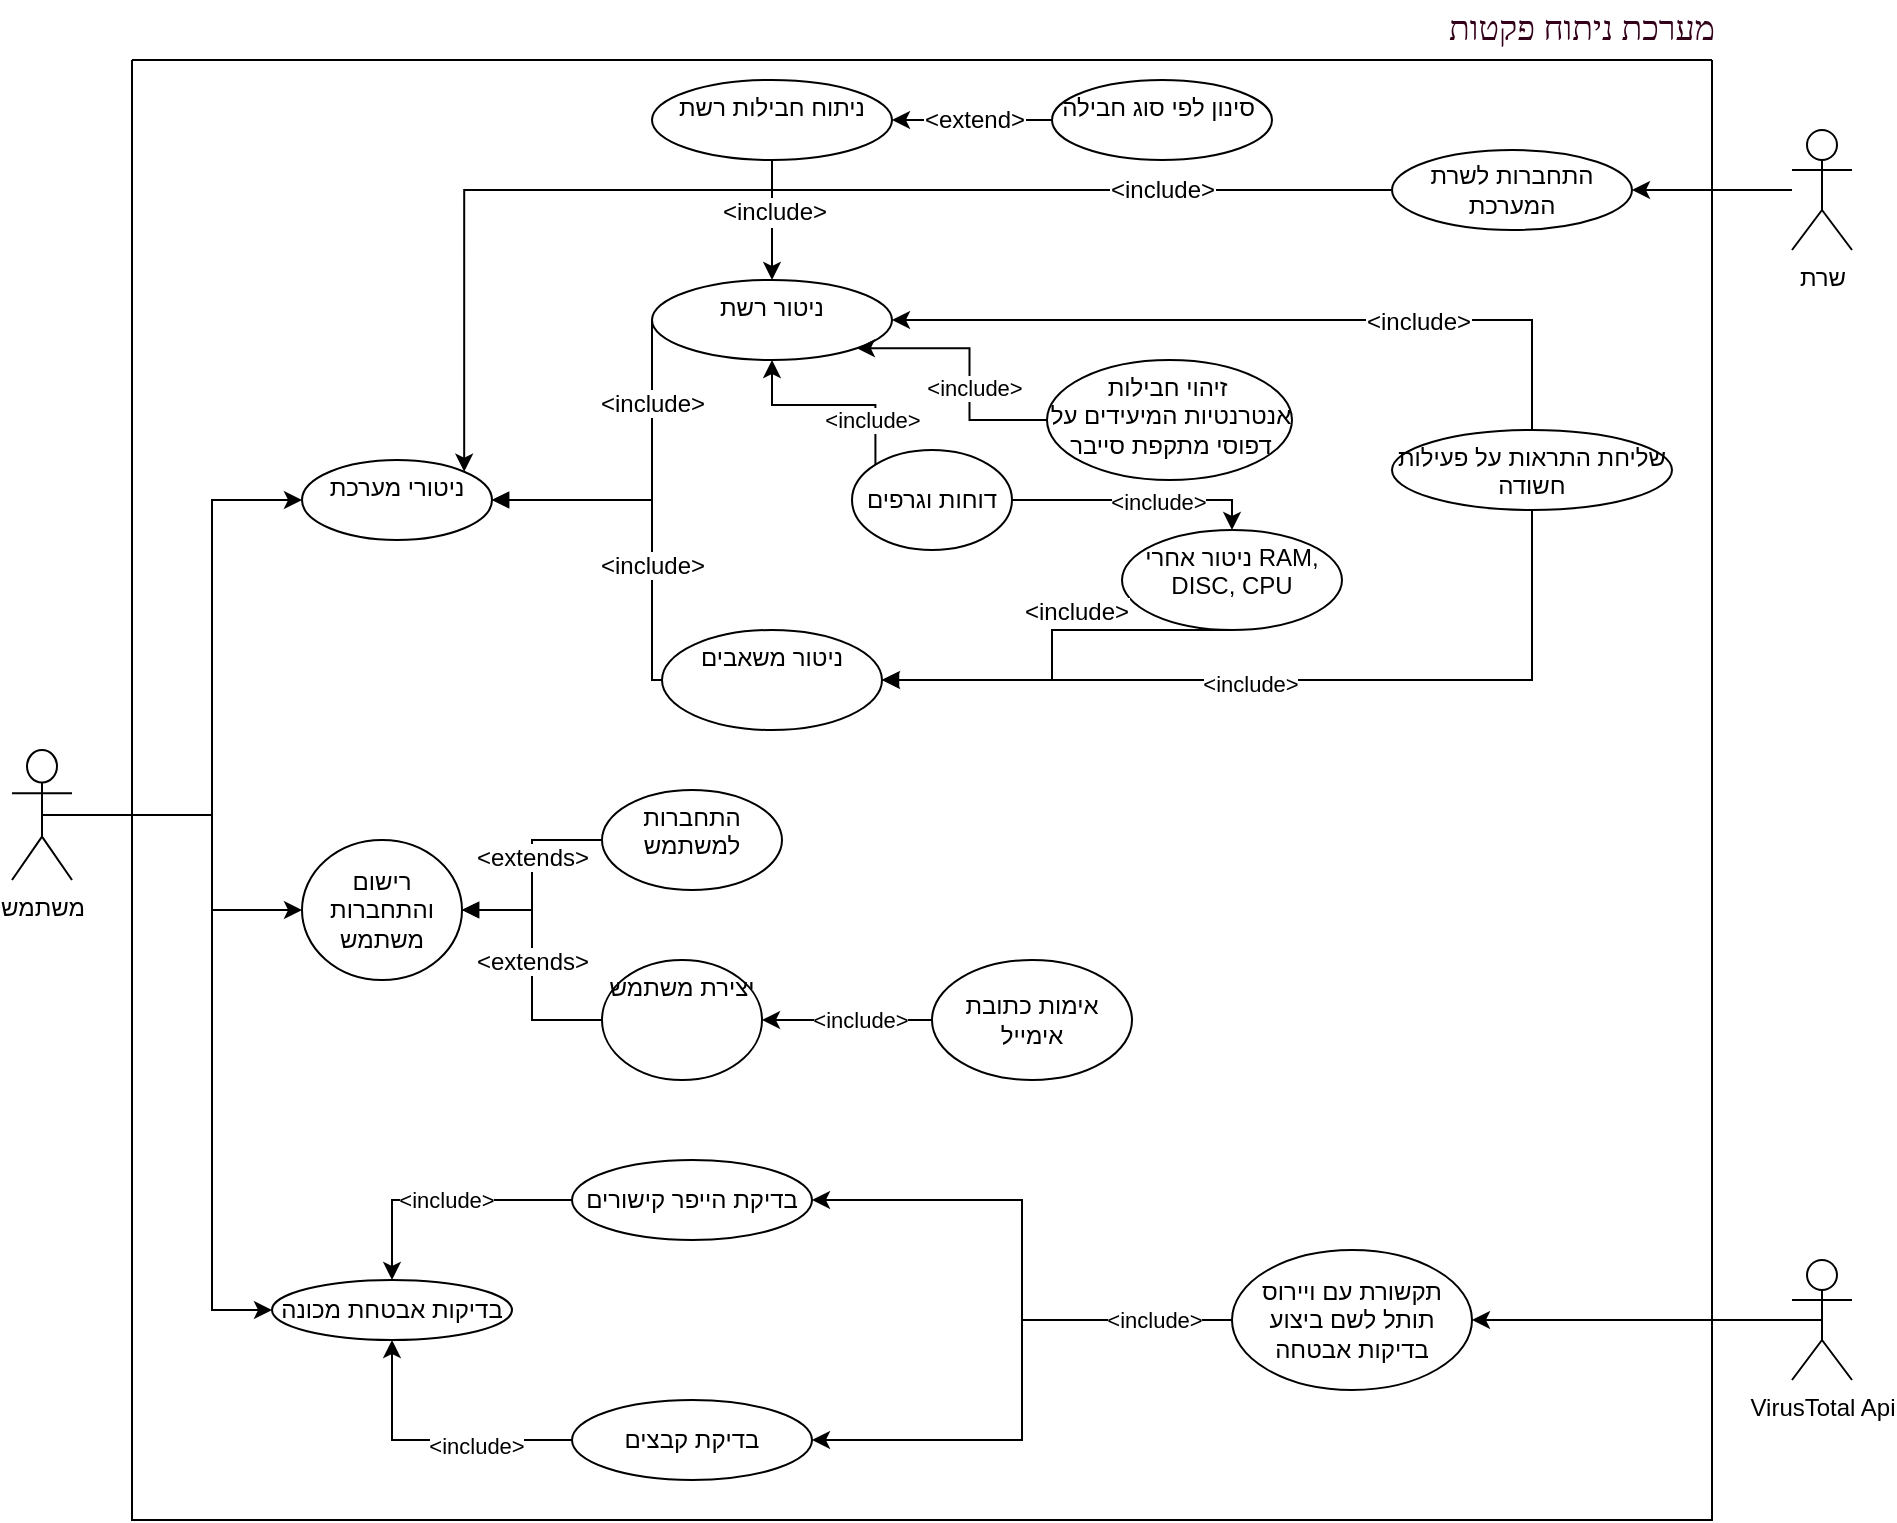 <mxfile version="26.2.2">
  <diagram name="Page-1" id="c4acf3e9-155e-7222-9cf6-157b1a14988f">
    <mxGraphModel dx="1894" dy="626" grid="1" gridSize="10" guides="1" tooltips="1" connect="1" arrows="1" fold="1" page="1" pageScale="1" pageWidth="850" pageHeight="1100" background="none" math="0" shadow="0">
      <root>
        <mxCell id="0" />
        <mxCell id="1" parent="0" />
        <mxCell id="V5mKhU4Q77wbRNJmn_iB-5" value="רישום והתחברות משתמש" style="ellipse;whiteSpace=wrap;html=1;" parent="1" vertex="1">
          <mxGeometry x="25" y="480" width="80" height="70" as="geometry" />
        </mxCell>
        <mxCell id="V5mKhU4Q77wbRNJmn_iB-10" value="&lt;font face=&quot;DAVID&quot;&gt;&lt;span style=&quot;font-size: 17px;&quot;&gt;מערכת ניתוח פקטות&lt;/span&gt;&lt;/font&gt;" style="text;html=1;align=center;verticalAlign=middle;whiteSpace=wrap;rounded=0;fontColor=#33001A;" parent="1" vertex="1">
          <mxGeometry x="590" y="60" width="150" height="30" as="geometry" />
        </mxCell>
        <mxCell id="V5mKhU4Q77wbRNJmn_iB-30" value="&lt;span style=&quot;font-weight: normal; line-height: 70%;&quot;&gt;יצירת משתמש&lt;/span&gt;" style="ellipse;whiteSpace=wrap;html=1;strokeColor=default;align=center;verticalAlign=top;fontFamily=Helvetica;fontSize=12;fontColor=default;fillColor=default;fontStyle=1" parent="1" vertex="1">
          <mxGeometry x="175" y="540" width="80" height="60" as="geometry" />
        </mxCell>
        <mxCell id="V5mKhU4Q77wbRNJmn_iB-33" value="התחברות למשתמש" style="ellipse;whiteSpace=wrap;html=1;strokeColor=default;align=center;verticalAlign=top;fontFamily=Helvetica;fontSize=12;fontColor=default;fillColor=default;" parent="1" vertex="1">
          <mxGeometry x="175" y="455" width="90" height="50" as="geometry" />
        </mxCell>
        <mxCell id="V5mKhU4Q77wbRNJmn_iB-34" value="&amp;lt;extends&amp;gt;" style="html=1;verticalAlign=bottom;endArrow=block;rounded=0;fontFamily=Helvetica;fontSize=12;fontColor=default;exitX=0;exitY=0.5;exitDx=0;exitDy=0;entryX=1;entryY=0.5;entryDx=0;entryDy=0;edgeStyle=elbowEdgeStyle;" parent="1" source="V5mKhU4Q77wbRNJmn_iB-33" target="V5mKhU4Q77wbRNJmn_iB-5" edge="1">
          <mxGeometry width="80" relative="1" as="geometry">
            <mxPoint x="115" y="450" as="sourcePoint" />
            <mxPoint x="195" y="450" as="targetPoint" />
          </mxGeometry>
        </mxCell>
        <mxCell id="V5mKhU4Q77wbRNJmn_iB-35" value="&amp;lt;extends&amp;gt;" style="html=1;verticalAlign=bottom;endArrow=block;rounded=0;fontFamily=Helvetica;fontSize=12;fontColor=default;exitX=0;exitY=0.5;exitDx=0;exitDy=0;entryX=1;entryY=0.5;entryDx=0;entryDy=0;edgeStyle=elbowEdgeStyle;elbow=horizontal;" parent="1" source="V5mKhU4Q77wbRNJmn_iB-30" target="V5mKhU4Q77wbRNJmn_iB-5" edge="1">
          <mxGeometry x="-0.12" width="80" relative="1" as="geometry">
            <mxPoint x="85" y="610" as="sourcePoint" />
            <mxPoint x="165" y="610" as="targetPoint" />
            <mxPoint as="offset" />
          </mxGeometry>
        </mxCell>
        <mxCell id="V5mKhU4Q77wbRNJmn_iB-38" value="ניטור אחרי RAM, DISC, CPU" style="ellipse;whiteSpace=wrap;html=1;strokeColor=default;align=center;verticalAlign=top;fontFamily=Helvetica;fontSize=12;fontColor=default;fillColor=default;" parent="1" vertex="1">
          <mxGeometry x="435" y="325" width="110" height="50" as="geometry" />
        </mxCell>
        <mxCell id="V5mKhU4Q77wbRNJmn_iB-41" value="שליחת התראות על פעילות חשודה" style="ellipse;whiteSpace=wrap;html=1;strokeColor=default;align=center;verticalAlign=top;fontFamily=Helvetica;fontSize=12;fontColor=default;fillColor=default;" parent="1" vertex="1">
          <mxGeometry x="570" y="275" width="140" height="40" as="geometry" />
        </mxCell>
        <mxCell id="V5mKhU4Q77wbRNJmn_iB-43" value="זיהוי חבילות&amp;nbsp;&lt;div&gt;אנטרנטיות המיעידים על דפוסי מתקפת סייבר&lt;/div&gt;" style="ellipse;whiteSpace=wrap;html=1;strokeColor=default;align=center;verticalAlign=top;fontFamily=Helvetica;fontSize=12;fontColor=default;fillColor=default;" parent="1" vertex="1">
          <mxGeometry x="397.5" y="240" width="122.5" height="60" as="geometry" />
        </mxCell>
        <mxCell id="V5mKhU4Q77wbRNJmn_iB-48" value="&amp;lt;include&amp;gt;" style="html=1;verticalAlign=bottom;endArrow=block;rounded=0;fontFamily=Helvetica;fontSize=12;fontColor=default;entryX=1;entryY=0.5;entryDx=0;entryDy=0;edgeStyle=elbowEdgeStyle;exitX=0.5;exitY=1;exitDx=0;exitDy=0;" parent="1" source="V5mKhU4Q77wbRNJmn_iB-38" target="V5mKhU4Q77wbRNJmn_iB-36" edge="1">
          <mxGeometry x="-0.209" width="80" relative="1" as="geometry">
            <mxPoint x="400" y="360" as="sourcePoint" />
            <mxPoint x="350" y="520" as="targetPoint" />
            <Array as="points">
              <mxPoint x="400" y="390" />
            </Array>
            <mxPoint x="1" as="offset" />
          </mxGeometry>
        </mxCell>
        <mxCell id="V5mKhU4Q77wbRNJmn_iB-57" value="ניטור רשת" style="ellipse;whiteSpace=wrap;html=1;strokeColor=default;align=center;verticalAlign=top;fontFamily=Helvetica;fontSize=12;fontColor=default;fillColor=default;" parent="1" vertex="1">
          <mxGeometry x="200" y="200" width="120" height="40" as="geometry" />
        </mxCell>
        <mxCell id="V5mKhU4Q77wbRNJmn_iB-1" value="&lt;span&gt;משתמש&lt;/span&gt;" style="shape=umlActor;verticalLabelPosition=bottom;verticalAlign=top;outlineConnect=0;html=1;gradientColor=none;" parent="1" vertex="1">
          <mxGeometry x="-120" y="435" width="30" height="65" as="geometry" />
        </mxCell>
        <mxCell id="V5mKhU4Q77wbRNJmn_iB-36" value="ניטור משאבים" style="ellipse;whiteSpace=wrap;html=1;strokeColor=default;align=center;verticalAlign=top;fontFamily=Helvetica;fontSize=12;fontColor=default;fillColor=default;" parent="1" vertex="1">
          <mxGeometry x="205" y="375" width="110" height="50" as="geometry" />
        </mxCell>
        <mxCell id="V5mKhU4Q77wbRNJmn_iB-68" value="ניטורי מערכת" style="ellipse;whiteSpace=wrap;html=1;strokeColor=default;align=center;verticalAlign=top;fontFamily=Helvetica;fontSize=12;fontColor=default;fillColor=default;" parent="1" vertex="1">
          <mxGeometry x="25" y="290" width="95" height="40" as="geometry" />
        </mxCell>
        <mxCell id="V5mKhU4Q77wbRNJmn_iB-69" value="&amp;lt;include&amp;gt;" style="html=1;verticalAlign=bottom;endArrow=block;rounded=0;fontFamily=Helvetica;fontSize=12;fontColor=default;exitX=0;exitY=0.5;exitDx=0;exitDy=0;entryX=1;entryY=0.5;entryDx=0;entryDy=0;edgeStyle=elbowEdgeStyle;" parent="1" source="V5mKhU4Q77wbRNJmn_iB-36" target="V5mKhU4Q77wbRNJmn_iB-68" edge="1">
          <mxGeometry x="-0.375" width="80" relative="1" as="geometry">
            <mxPoint x="240" y="420" as="sourcePoint" />
            <mxPoint x="320" y="420" as="targetPoint" />
            <Array as="points">
              <mxPoint x="200" y="350" />
            </Array>
            <mxPoint y="1" as="offset" />
          </mxGeometry>
        </mxCell>
        <mxCell id="V5mKhU4Q77wbRNJmn_iB-70" value="&amp;lt;include&amp;gt;" style="html=1;verticalAlign=bottom;endArrow=block;rounded=0;fontFamily=Helvetica;fontSize=12;fontColor=default;exitX=0;exitY=0.5;exitDx=0;exitDy=0;entryX=1;entryY=0.5;entryDx=0;entryDy=0;edgeStyle=elbowEdgeStyle;elbow=vertical;" parent="1" source="V5mKhU4Q77wbRNJmn_iB-57" target="V5mKhU4Q77wbRNJmn_iB-68" edge="1">
          <mxGeometry x="-0.412" width="80" relative="1" as="geometry">
            <mxPoint x="240" y="420" as="sourcePoint" />
            <mxPoint x="320" y="420" as="targetPoint" />
            <Array as="points">
              <mxPoint x="160" y="310" />
            </Array>
            <mxPoint y="1" as="offset" />
          </mxGeometry>
        </mxCell>
        <mxCell id="V5mKhU4Q77wbRNJmn_iB-84" value="ניתוח חבילות רשת" style="ellipse;whiteSpace=wrap;html=1;strokeColor=default;align=center;verticalAlign=top;fontFamily=Helvetica;fontSize=12;fontColor=default;fillColor=default;" parent="1" vertex="1">
          <mxGeometry x="200" y="100" width="120" height="40" as="geometry" />
        </mxCell>
        <mxCell id="IxeYVvfEa9ugoxdrenE4-45" style="edgeStyle=orthogonalEdgeStyle;rounded=0;orthogonalLoop=1;jettySize=auto;html=1;entryX=1;entryY=0.5;entryDx=0;entryDy=0;" parent="1" source="V5mKhU4Q77wbRNJmn_iB-97" target="IxeYVvfEa9ugoxdrenE4-41" edge="1">
          <mxGeometry relative="1" as="geometry" />
        </mxCell>
        <mxCell id="V5mKhU4Q77wbRNJmn_iB-97" value="&lt;span&gt;שרת&lt;/span&gt;" style="shape=umlActor;verticalLabelPosition=bottom;verticalAlign=top;html=1;outlineConnect=0;strokeColor=default;align=center;fontFamily=Helvetica;fontSize=12;fontColor=default;fillColor=default;" parent="1" vertex="1">
          <mxGeometry x="770" y="125" width="30" height="60" as="geometry" />
        </mxCell>
        <mxCell id="V5mKhU4Q77wbRNJmn_iB-101" value="" style="endArrow=classic;html=1;rounded=0;fontFamily=Helvetica;fontSize=12;fontColor=default;exitX=0.5;exitY=0;exitDx=0;exitDy=0;entryX=1;entryY=0.5;entryDx=0;entryDy=0;edgeStyle=orthogonalEdgeStyle;" parent="1" source="V5mKhU4Q77wbRNJmn_iB-41" target="V5mKhU4Q77wbRNJmn_iB-57" edge="1">
          <mxGeometry width="50" height="50" relative="1" as="geometry">
            <mxPoint x="430" y="250" as="sourcePoint" />
            <mxPoint x="480" y="200" as="targetPoint" />
          </mxGeometry>
        </mxCell>
        <mxCell id="V5mKhU4Q77wbRNJmn_iB-102" value="&amp;lt;include&amp;gt;" style="edgeLabel;html=1;align=center;verticalAlign=middle;resizable=0;points=[];strokeColor=default;fontFamily=Helvetica;fontSize=12;fontColor=default;fillColor=default;" parent="V5mKhU4Q77wbRNJmn_iB-101" vertex="1" connectable="0">
          <mxGeometry x="-0.401" y="1" relative="1" as="geometry">
            <mxPoint as="offset" />
          </mxGeometry>
        </mxCell>
        <mxCell id="V5mKhU4Q77wbRNJmn_iB-103" value="" style="endArrow=classic;html=1;rounded=0;fontFamily=Helvetica;fontSize=12;fontColor=default;exitX=0.5;exitY=1;exitDx=0;exitDy=0;entryX=0.5;entryY=0;entryDx=0;entryDy=0;" parent="1" source="V5mKhU4Q77wbRNJmn_iB-84" target="V5mKhU4Q77wbRNJmn_iB-57" edge="1">
          <mxGeometry width="50" height="50" relative="1" as="geometry">
            <mxPoint x="270" y="250" as="sourcePoint" />
            <mxPoint x="320" y="200" as="targetPoint" />
          </mxGeometry>
        </mxCell>
        <mxCell id="V5mKhU4Q77wbRNJmn_iB-104" value="&amp;lt;include&amp;gt;" style="edgeLabel;html=1;align=center;verticalAlign=middle;resizable=0;points=[];strokeColor=default;fontFamily=Helvetica;fontSize=12;fontColor=default;fillColor=default;" parent="V5mKhU4Q77wbRNJmn_iB-103" vertex="1" connectable="0">
          <mxGeometry x="-0.137" y="1" relative="1" as="geometry">
            <mxPoint as="offset" />
          </mxGeometry>
        </mxCell>
        <mxCell id="V5mKhU4Q77wbRNJmn_iB-105" value="סינון לפי סוג חבילה&amp;nbsp;" style="ellipse;whiteSpace=wrap;html=1;strokeColor=default;align=center;verticalAlign=top;fontFamily=Helvetica;fontSize=12;fontColor=default;fillColor=default;" parent="1" vertex="1">
          <mxGeometry x="400" y="100" width="110" height="40" as="geometry" />
        </mxCell>
        <mxCell id="V5mKhU4Q77wbRNJmn_iB-106" value="" style="endArrow=classic;html=1;rounded=0;fontFamily=Helvetica;fontSize=12;fontColor=default;exitX=0;exitY=0.5;exitDx=0;exitDy=0;entryX=1;entryY=0.5;entryDx=0;entryDy=0;" parent="1" source="V5mKhU4Q77wbRNJmn_iB-105" target="V5mKhU4Q77wbRNJmn_iB-84" edge="1">
          <mxGeometry width="50" height="50" relative="1" as="geometry">
            <mxPoint x="270" y="250" as="sourcePoint" />
            <mxPoint x="320" y="200" as="targetPoint" />
          </mxGeometry>
        </mxCell>
        <mxCell id="V5mKhU4Q77wbRNJmn_iB-107" value="&amp;lt;extend&amp;gt;" style="edgeLabel;html=1;align=center;verticalAlign=middle;resizable=0;points=[];strokeColor=default;fontFamily=Helvetica;fontSize=12;fontColor=default;fillColor=default;" parent="V5mKhU4Q77wbRNJmn_iB-106" vertex="1" connectable="0">
          <mxGeometry x="-0.042" relative="1" as="geometry">
            <mxPoint x="-1" as="offset" />
          </mxGeometry>
        </mxCell>
        <mxCell id="IxeYVvfEa9ugoxdrenE4-35" style="edgeStyle=orthogonalEdgeStyle;rounded=0;orthogonalLoop=1;jettySize=auto;html=1;exitX=0.5;exitY=0.5;exitDx=0;exitDy=0;exitPerimeter=0;entryX=1;entryY=0.5;entryDx=0;entryDy=0;movable=1;resizable=1;rotatable=1;deletable=1;editable=1;locked=0;connectable=1;" parent="1" source="XehK8iCw8c2GX-9HtF_J-1" target="IxeYVvfEa9ugoxdrenE4-31" edge="1">
          <mxGeometry relative="1" as="geometry" />
        </mxCell>
        <mxCell id="XehK8iCw8c2GX-9HtF_J-1" value="&lt;span&gt;VirusTotal Api&lt;/span&gt;" style="shape=umlActor;verticalLabelPosition=bottom;verticalAlign=top;html=1;outlineConnect=0;strokeColor=default;align=center;fontFamily=Helvetica;fontSize=12;fontColor=default;fillColor=default;movable=1;resizable=1;rotatable=1;deletable=1;editable=1;locked=0;connectable=1;" parent="1" vertex="1">
          <mxGeometry x="770" y="690" width="30" height="60" as="geometry" />
        </mxCell>
        <mxCell id="XehK8iCw8c2GX-9HtF_J-4" value="" style="endArrow=classic;html=1;rounded=0;exitX=0.5;exitY=0.5;exitDx=0;exitDy=0;exitPerimeter=0;entryX=0;entryY=0.5;entryDx=0;entryDy=0;edgeStyle=orthogonalEdgeStyle;" parent="1" source="V5mKhU4Q77wbRNJmn_iB-1" target="V5mKhU4Q77wbRNJmn_iB-5" edge="1">
          <mxGeometry width="50" height="50" relative="1" as="geometry">
            <mxPoint x="10" y="450" as="sourcePoint" />
            <mxPoint x="60" y="400" as="targetPoint" />
            <Array as="points">
              <mxPoint x="-20" y="468" />
              <mxPoint x="-20" y="515" />
            </Array>
          </mxGeometry>
        </mxCell>
        <mxCell id="IxeYVvfEa9ugoxdrenE4-2" style="edgeStyle=orthogonalEdgeStyle;rounded=0;orthogonalLoop=1;jettySize=auto;html=1;entryX=0.5;entryY=0;entryDx=0;entryDy=0;" parent="1" source="hkblePiAYzYZpkcJ5FMe-1" target="V5mKhU4Q77wbRNJmn_iB-38" edge="1">
          <mxGeometry relative="1" as="geometry">
            <Array as="points">
              <mxPoint x="490" y="310" />
            </Array>
          </mxGeometry>
        </mxCell>
        <mxCell id="IxeYVvfEa9ugoxdrenE4-3" value="&amp;lt;include&amp;gt;" style="edgeLabel;html=1;align=center;verticalAlign=middle;resizable=0;points=[];" parent="IxeYVvfEa9ugoxdrenE4-2" vertex="1" connectable="0">
          <mxGeometry x="0.17" y="-1" relative="1" as="geometry">
            <mxPoint as="offset" />
          </mxGeometry>
        </mxCell>
        <mxCell id="IxeYVvfEa9ugoxdrenE4-4" style="edgeStyle=orthogonalEdgeStyle;rounded=0;orthogonalLoop=1;jettySize=auto;html=1;exitX=0;exitY=0;exitDx=0;exitDy=0;entryX=0.5;entryY=1;entryDx=0;entryDy=0;" parent="1" source="hkblePiAYzYZpkcJ5FMe-1" target="V5mKhU4Q77wbRNJmn_iB-57" edge="1">
          <mxGeometry relative="1" as="geometry" />
        </mxCell>
        <mxCell id="IxeYVvfEa9ugoxdrenE4-5" value="&amp;lt;include&amp;gt;" style="edgeLabel;html=1;align=center;verticalAlign=middle;resizable=0;points=[];" parent="IxeYVvfEa9ugoxdrenE4-4" vertex="1" connectable="0">
          <mxGeometry x="0.729" y="-2" relative="1" as="geometry">
            <mxPoint x="48" y="16" as="offset" />
          </mxGeometry>
        </mxCell>
        <mxCell id="hkblePiAYzYZpkcJ5FMe-1" value="דוחות וגרפים" style="ellipse;whiteSpace=wrap;html=1;" parent="1" vertex="1">
          <mxGeometry x="300" y="285" width="80" height="50" as="geometry" />
        </mxCell>
        <mxCell id="IxeYVvfEa9ugoxdrenE4-22" value="" style="endArrow=classic;html=1;rounded=0;exitX=0.5;exitY=0.5;exitDx=0;exitDy=0;exitPerimeter=0;entryX=0;entryY=0.5;entryDx=0;entryDy=0;edgeStyle=orthogonalEdgeStyle;" parent="1" source="V5mKhU4Q77wbRNJmn_iB-1" target="IxeYVvfEa9ugoxdrenE4-21" edge="1">
          <mxGeometry width="50" height="50" relative="1" as="geometry">
            <mxPoint x="360" y="650" as="sourcePoint" />
            <mxPoint x="410" y="600" as="targetPoint" />
            <Array as="points">
              <mxPoint x="-20" y="467" />
              <mxPoint x="-20" y="715" />
            </Array>
          </mxGeometry>
        </mxCell>
        <mxCell id="IxeYVvfEa9ugoxdrenE4-24" value="" style="endArrow=classic;html=1;rounded=0;exitX=0.5;exitY=0.5;exitDx=0;exitDy=0;exitPerimeter=0;entryX=0;entryY=0.5;entryDx=0;entryDy=0;edgeStyle=orthogonalEdgeStyle;" parent="1" source="V5mKhU4Q77wbRNJmn_iB-1" target="V5mKhU4Q77wbRNJmn_iB-68" edge="1">
          <mxGeometry width="50" height="50" relative="1" as="geometry">
            <mxPoint x="360" y="550" as="sourcePoint" />
            <mxPoint x="410" y="500" as="targetPoint" />
            <Array as="points">
              <mxPoint x="-20" y="468" />
              <mxPoint x="-20" y="310" />
            </Array>
          </mxGeometry>
        </mxCell>
        <mxCell id="IxeYVvfEa9ugoxdrenE4-36" value="" style="endArrow=classic;html=1;rounded=0;exitX=0.5;exitY=1;exitDx=0;exitDy=0;entryX=1;entryY=0.5;entryDx=0;entryDy=0;edgeStyle=orthogonalEdgeStyle;" parent="1" source="V5mKhU4Q77wbRNJmn_iB-41" target="V5mKhU4Q77wbRNJmn_iB-36" edge="1">
          <mxGeometry width="50" height="50" relative="1" as="geometry">
            <mxPoint x="615" y="440" as="sourcePoint" />
            <mxPoint x="665" y="390" as="targetPoint" />
          </mxGeometry>
        </mxCell>
        <mxCell id="IxeYVvfEa9ugoxdrenE4-37" value="&amp;lt;include&amp;gt;" style="edgeLabel;html=1;align=center;verticalAlign=middle;resizable=0;points=[];" parent="IxeYVvfEa9ugoxdrenE4-36" vertex="1" connectable="0">
          <mxGeometry x="0.106" y="2" relative="1" as="geometry">
            <mxPoint as="offset" />
          </mxGeometry>
        </mxCell>
        <mxCell id="IxeYVvfEa9ugoxdrenE4-38" value="" style="endArrow=classic;html=1;rounded=0;exitX=0;exitY=0.5;exitDx=0;exitDy=0;entryX=1;entryY=1;entryDx=0;entryDy=0;edgeStyle=orthogonalEdgeStyle;" parent="1" source="V5mKhU4Q77wbRNJmn_iB-43" target="V5mKhU4Q77wbRNJmn_iB-57" edge="1">
          <mxGeometry width="50" height="50" relative="1" as="geometry">
            <mxPoint x="360" y="350" as="sourcePoint" />
            <mxPoint x="410" y="300" as="targetPoint" />
          </mxGeometry>
        </mxCell>
        <mxCell id="IxeYVvfEa9ugoxdrenE4-39" value="&amp;lt;include&amp;gt;" style="edgeLabel;html=1;align=center;verticalAlign=middle;resizable=0;points=[];" parent="IxeYVvfEa9ugoxdrenE4-38" vertex="1" connectable="0">
          <mxGeometry x="-0.159" y="-2" relative="1" as="geometry">
            <mxPoint as="offset" />
          </mxGeometry>
        </mxCell>
        <mxCell id="IxeYVvfEa9ugoxdrenE4-42" style="edgeStyle=orthogonalEdgeStyle;rounded=0;orthogonalLoop=1;jettySize=auto;html=1;entryX=1;entryY=0;entryDx=0;entryDy=0;" parent="1" source="IxeYVvfEa9ugoxdrenE4-41" target="V5mKhU4Q77wbRNJmn_iB-68" edge="1">
          <mxGeometry relative="1" as="geometry" />
        </mxCell>
        <mxCell id="IxeYVvfEa9ugoxdrenE4-44" value="&lt;span style=&quot;font-size: 12px;&quot;&gt;&amp;lt;include&amp;gt;&lt;/span&gt;" style="edgeLabel;html=1;align=center;verticalAlign=middle;resizable=0;points=[];" parent="IxeYVvfEa9ugoxdrenE4-42" vertex="1" connectable="0">
          <mxGeometry x="-0.177" y="-2" relative="1" as="geometry">
            <mxPoint x="134" y="2" as="offset" />
          </mxGeometry>
        </mxCell>
        <mxCell id="IxeYVvfEa9ugoxdrenE4-41" value="התחברות לשרת המערכת" style="ellipse;whiteSpace=wrap;html=1;" parent="1" vertex="1">
          <mxGeometry x="570" y="135" width="120" height="40" as="geometry" />
        </mxCell>
        <mxCell id="vvbEv_X70nuwLvF6H0fc-2" value="" style="swimlane;startSize=0;container=1;comic=0;enumerate=0;" parent="1" vertex="1">
          <mxGeometry x="-60" y="90" width="790" height="730" as="geometry" />
        </mxCell>
        <mxCell id="IxeYVvfEa9ugoxdrenE4-21" value="בדיקות אבטחת מכונה" style="ellipse;whiteSpace=wrap;html=1;movable=1;resizable=1;rotatable=1;deletable=1;editable=1;locked=0;connectable=1;" parent="vvbEv_X70nuwLvF6H0fc-2" vertex="1">
          <mxGeometry x="70" y="610" width="120" height="30" as="geometry" />
        </mxCell>
        <mxCell id="IxeYVvfEa9ugoxdrenE4-26" value="בדיקת קבצים" style="ellipse;whiteSpace=wrap;html=1;movable=1;resizable=1;rotatable=1;deletable=1;editable=1;locked=0;connectable=1;" parent="vvbEv_X70nuwLvF6H0fc-2" vertex="1">
          <mxGeometry x="220" y="670" width="120" height="40" as="geometry" />
        </mxCell>
        <mxCell id="IxeYVvfEa9ugoxdrenE4-25" value="בדיקת הייפר קישורים" style="ellipse;whiteSpace=wrap;html=1;movable=1;resizable=1;rotatable=1;deletable=1;editable=1;locked=0;connectable=1;" parent="vvbEv_X70nuwLvF6H0fc-2" vertex="1">
          <mxGeometry x="220" y="550" width="120" height="40" as="geometry" />
        </mxCell>
        <mxCell id="IxeYVvfEa9ugoxdrenE4-27" style="edgeStyle=orthogonalEdgeStyle;rounded=0;orthogonalLoop=1;jettySize=auto;html=1;exitX=0;exitY=0.5;exitDx=0;exitDy=0;entryX=0.5;entryY=0;entryDx=0;entryDy=0;movable=1;resizable=1;rotatable=1;deletable=1;editable=1;locked=0;connectable=1;" parent="vvbEv_X70nuwLvF6H0fc-2" source="IxeYVvfEa9ugoxdrenE4-25" target="IxeYVvfEa9ugoxdrenE4-21" edge="1">
          <mxGeometry relative="1" as="geometry">
            <Array as="points">
              <mxPoint x="130" y="570" />
            </Array>
          </mxGeometry>
        </mxCell>
        <mxCell id="IxeYVvfEa9ugoxdrenE4-28" value="&amp;lt;include&amp;gt;" style="edgeLabel;html=1;align=center;verticalAlign=middle;resizable=1;points=[];movable=1;rotatable=1;deletable=1;editable=1;locked=0;connectable=1;" parent="IxeYVvfEa9ugoxdrenE4-27" vertex="1" connectable="0">
          <mxGeometry x="0.142" y="-1" relative="1" as="geometry">
            <mxPoint x="11" y="1" as="offset" />
          </mxGeometry>
        </mxCell>
        <mxCell id="IxeYVvfEa9ugoxdrenE4-31" value="תקשורת עם ויירוס תותל לשם ביצוע בדיקות אבטחה" style="ellipse;whiteSpace=wrap;html=1;movable=1;resizable=1;rotatable=1;deletable=1;editable=1;locked=0;connectable=1;" parent="vvbEv_X70nuwLvF6H0fc-2" vertex="1">
          <mxGeometry x="550" y="595" width="120" height="70" as="geometry" />
        </mxCell>
        <mxCell id="IxeYVvfEa9ugoxdrenE4-32" style="edgeStyle=orthogonalEdgeStyle;rounded=0;orthogonalLoop=1;jettySize=auto;html=1;entryX=1;entryY=0.5;entryDx=0;entryDy=0;movable=1;resizable=1;rotatable=1;deletable=1;editable=1;locked=0;connectable=1;" parent="vvbEv_X70nuwLvF6H0fc-2" source="IxeYVvfEa9ugoxdrenE4-31" target="IxeYVvfEa9ugoxdrenE4-25" edge="1">
          <mxGeometry relative="1" as="geometry" />
        </mxCell>
        <mxCell id="IxeYVvfEa9ugoxdrenE4-33" style="edgeStyle=orthogonalEdgeStyle;rounded=0;orthogonalLoop=1;jettySize=auto;html=1;entryX=1;entryY=0.5;entryDx=0;entryDy=0;movable=1;resizable=1;rotatable=1;deletable=1;editable=1;locked=0;connectable=1;" parent="vvbEv_X70nuwLvF6H0fc-2" source="IxeYVvfEa9ugoxdrenE4-31" target="IxeYVvfEa9ugoxdrenE4-26" edge="1">
          <mxGeometry relative="1" as="geometry" />
        </mxCell>
        <mxCell id="IxeYVvfEa9ugoxdrenE4-34" value="&amp;lt;include&amp;gt;" style="edgeLabel;html=1;align=center;verticalAlign=middle;resizable=1;points=[];movable=1;rotatable=1;deletable=1;editable=1;locked=0;connectable=1;" parent="IxeYVvfEa9ugoxdrenE4-33" vertex="1" connectable="0">
          <mxGeometry x="-0.711" relative="1" as="geometry">
            <mxPoint as="offset" />
          </mxGeometry>
        </mxCell>
        <mxCell id="JMTlj7d5UthQ9-HzTU3F-2" value="אימות כתובת אימייל" style="ellipse;whiteSpace=wrap;html=1;" parent="vvbEv_X70nuwLvF6H0fc-2" vertex="1">
          <mxGeometry x="400" y="450" width="100" height="60" as="geometry" />
        </mxCell>
        <mxCell id="JMTlj7d5UthQ9-HzTU3F-5" value="" style="endArrow=classic;html=1;rounded=0;exitX=0;exitY=0.5;exitDx=0;exitDy=0;entryX=0.5;entryY=1;entryDx=0;entryDy=0;edgeStyle=orthogonalEdgeStyle;" parent="vvbEv_X70nuwLvF6H0fc-2" source="IxeYVvfEa9ugoxdrenE4-26" target="IxeYVvfEa9ugoxdrenE4-21" edge="1">
          <mxGeometry width="50" height="50" relative="1" as="geometry">
            <mxPoint x="370" y="460" as="sourcePoint" />
            <mxPoint x="420" y="410" as="targetPoint" />
          </mxGeometry>
        </mxCell>
        <mxCell id="JMTlj7d5UthQ9-HzTU3F-6" value="&amp;lt;include&amp;gt;" style="edgeLabel;html=1;align=center;verticalAlign=middle;resizable=0;points=[];" parent="JMTlj7d5UthQ9-HzTU3F-5" vertex="1" connectable="0">
          <mxGeometry x="-0.31" y="3" relative="1" as="geometry">
            <mxPoint as="offset" />
          </mxGeometry>
        </mxCell>
        <mxCell id="JMTlj7d5UthQ9-HzTU3F-3" value="" style="edgeStyle=orthogonalEdgeStyle;rounded=0;orthogonalLoop=1;jettySize=auto;html=1;" parent="1" source="JMTlj7d5UthQ9-HzTU3F-2" target="V5mKhU4Q77wbRNJmn_iB-30" edge="1">
          <mxGeometry relative="1" as="geometry" />
        </mxCell>
        <mxCell id="JMTlj7d5UthQ9-HzTU3F-4" value="&amp;lt;include&amp;gt;" style="edgeLabel;html=1;align=center;verticalAlign=middle;resizable=0;points=[];" parent="JMTlj7d5UthQ9-HzTU3F-3" vertex="1" connectable="0">
          <mxGeometry x="-0.156" relative="1" as="geometry">
            <mxPoint as="offset" />
          </mxGeometry>
        </mxCell>
      </root>
    </mxGraphModel>
  </diagram>
</mxfile>
